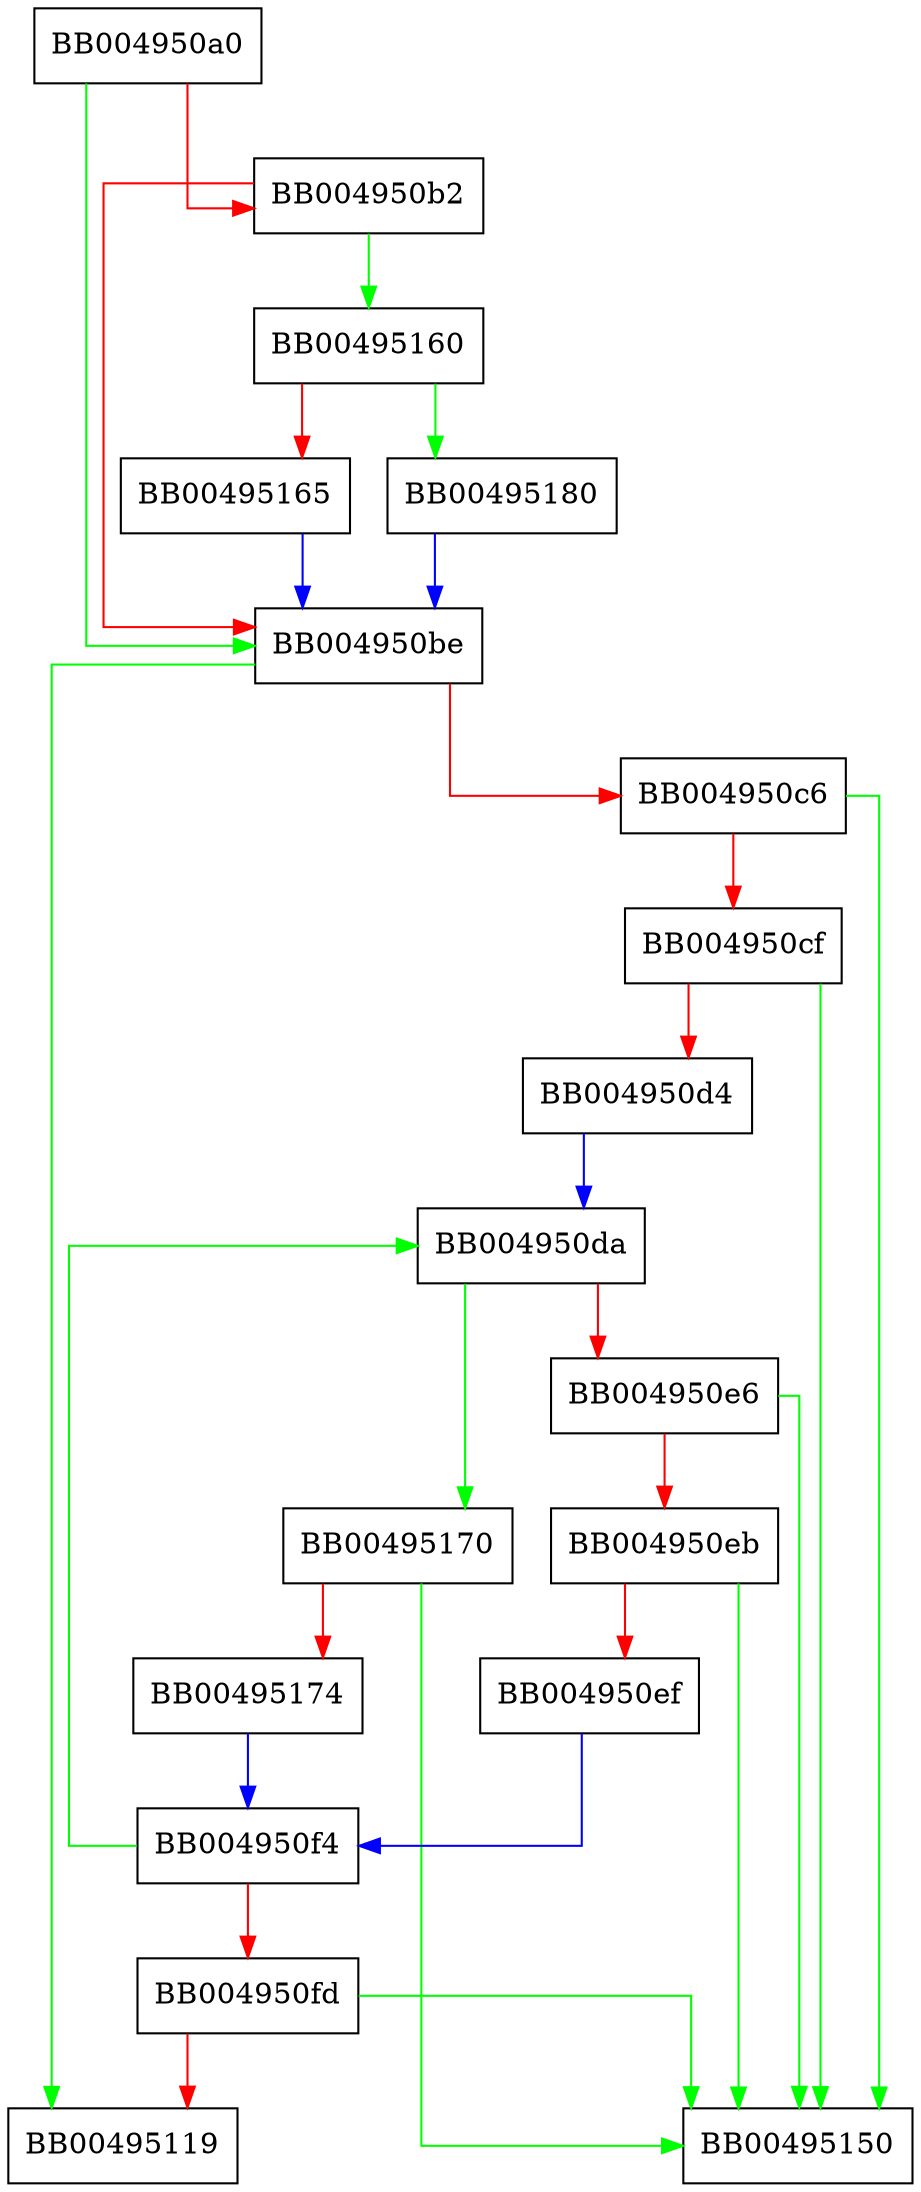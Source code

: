 digraph SSL_set1_server_cert_type {
  node [shape="box"];
  graph [splines=ortho];
  BB004950a0 -> BB004950be [color="green"];
  BB004950a0 -> BB004950b2 [color="red"];
  BB004950b2 -> BB00495160 [color="green"];
  BB004950b2 -> BB004950be [color="red"];
  BB004950be -> BB00495119 [color="green"];
  BB004950be -> BB004950c6 [color="red"];
  BB004950c6 -> BB00495150 [color="green"];
  BB004950c6 -> BB004950cf [color="red"];
  BB004950cf -> BB00495150 [color="green"];
  BB004950cf -> BB004950d4 [color="red"];
  BB004950d4 -> BB004950da [color="blue"];
  BB004950da -> BB00495170 [color="green"];
  BB004950da -> BB004950e6 [color="red"];
  BB004950e6 -> BB00495150 [color="green"];
  BB004950e6 -> BB004950eb [color="red"];
  BB004950eb -> BB00495150 [color="green"];
  BB004950eb -> BB004950ef [color="red"];
  BB004950ef -> BB004950f4 [color="blue"];
  BB004950f4 -> BB004950da [color="green"];
  BB004950f4 -> BB004950fd [color="red"];
  BB004950fd -> BB00495150 [color="green"];
  BB004950fd -> BB00495119 [color="red"];
  BB00495160 -> BB00495180 [color="green"];
  BB00495160 -> BB00495165 [color="red"];
  BB00495165 -> BB004950be [color="blue"];
  BB00495170 -> BB00495150 [color="green"];
  BB00495170 -> BB00495174 [color="red"];
  BB00495174 -> BB004950f4 [color="blue"];
  BB00495180 -> BB004950be [color="blue"];
}